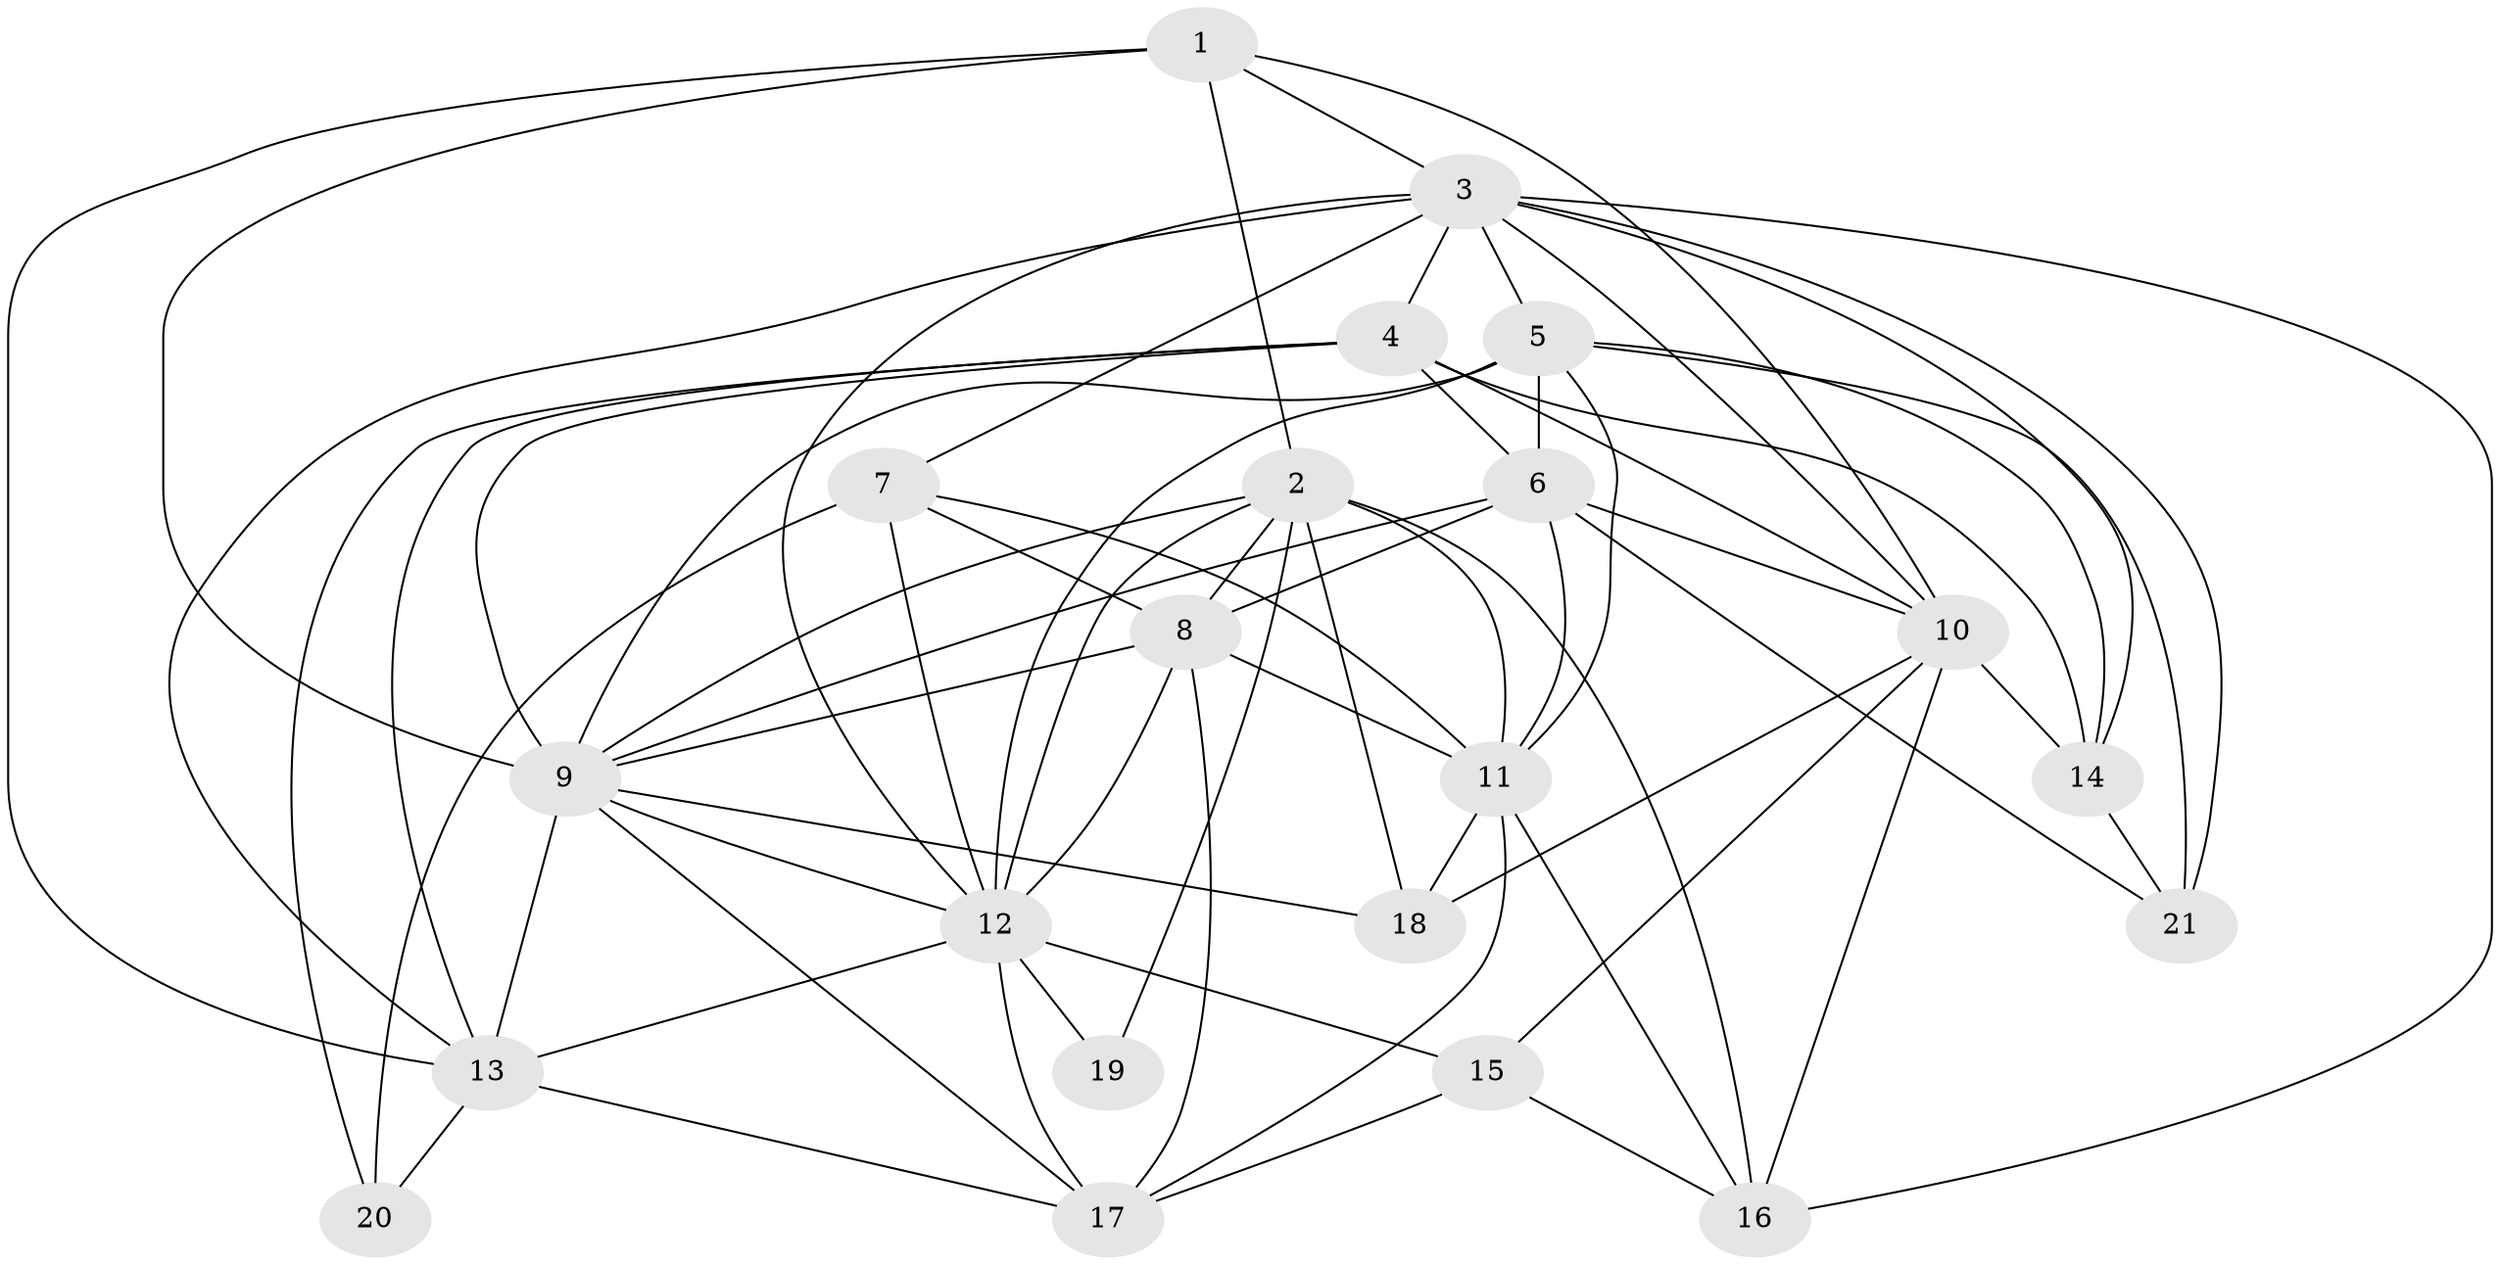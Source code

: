 // original degree distribution, {6: 0.08823529411764706, 3: 0.35294117647058826, 4: 0.2647058823529412, 5: 0.17647058823529413, 8: 0.014705882352941176, 2: 0.07352941176470588, 7: 0.029411764705882353}
// Generated by graph-tools (version 1.1) at 2025/51/03/04/25 22:51:01]
// undirected, 21 vertices, 66 edges
graph export_dot {
  node [color=gray90,style=filled];
  1;
  2;
  3;
  4;
  5;
  6;
  7;
  8;
  9;
  10;
  11;
  12;
  13;
  14;
  15;
  16;
  17;
  18;
  19;
  20;
  21;
  1 -- 2 [weight=2.0];
  1 -- 3 [weight=1.0];
  1 -- 9 [weight=1.0];
  1 -- 10 [weight=1.0];
  1 -- 13 [weight=2.0];
  2 -- 8 [weight=1.0];
  2 -- 9 [weight=1.0];
  2 -- 11 [weight=1.0];
  2 -- 12 [weight=1.0];
  2 -- 16 [weight=2.0];
  2 -- 18 [weight=2.0];
  2 -- 19 [weight=3.0];
  3 -- 4 [weight=1.0];
  3 -- 5 [weight=1.0];
  3 -- 7 [weight=1.0];
  3 -- 10 [weight=2.0];
  3 -- 12 [weight=2.0];
  3 -- 13 [weight=1.0];
  3 -- 14 [weight=1.0];
  3 -- 16 [weight=1.0];
  3 -- 21 [weight=1.0];
  4 -- 6 [weight=1.0];
  4 -- 9 [weight=1.0];
  4 -- 10 [weight=1.0];
  4 -- 13 [weight=1.0];
  4 -- 14 [weight=2.0];
  4 -- 20 [weight=1.0];
  5 -- 6 [weight=2.0];
  5 -- 9 [weight=4.0];
  5 -- 11 [weight=1.0];
  5 -- 12 [weight=1.0];
  5 -- 14 [weight=1.0];
  5 -- 21 [weight=1.0];
  6 -- 8 [weight=1.0];
  6 -- 9 [weight=1.0];
  6 -- 10 [weight=1.0];
  6 -- 11 [weight=1.0];
  6 -- 21 [weight=1.0];
  7 -- 8 [weight=1.0];
  7 -- 11 [weight=1.0];
  7 -- 12 [weight=1.0];
  7 -- 20 [weight=1.0];
  8 -- 9 [weight=2.0];
  8 -- 11 [weight=2.0];
  8 -- 12 [weight=2.0];
  8 -- 17 [weight=1.0];
  9 -- 12 [weight=2.0];
  9 -- 13 [weight=1.0];
  9 -- 17 [weight=1.0];
  9 -- 18 [weight=2.0];
  10 -- 14 [weight=1.0];
  10 -- 15 [weight=1.0];
  10 -- 16 [weight=1.0];
  10 -- 18 [weight=1.0];
  11 -- 16 [weight=1.0];
  11 -- 17 [weight=1.0];
  11 -- 18 [weight=1.0];
  12 -- 13 [weight=1.0];
  12 -- 15 [weight=3.0];
  12 -- 17 [weight=1.0];
  12 -- 19 [weight=1.0];
  13 -- 17 [weight=1.0];
  13 -- 20 [weight=1.0];
  14 -- 21 [weight=1.0];
  15 -- 16 [weight=1.0];
  15 -- 17 [weight=1.0];
}
